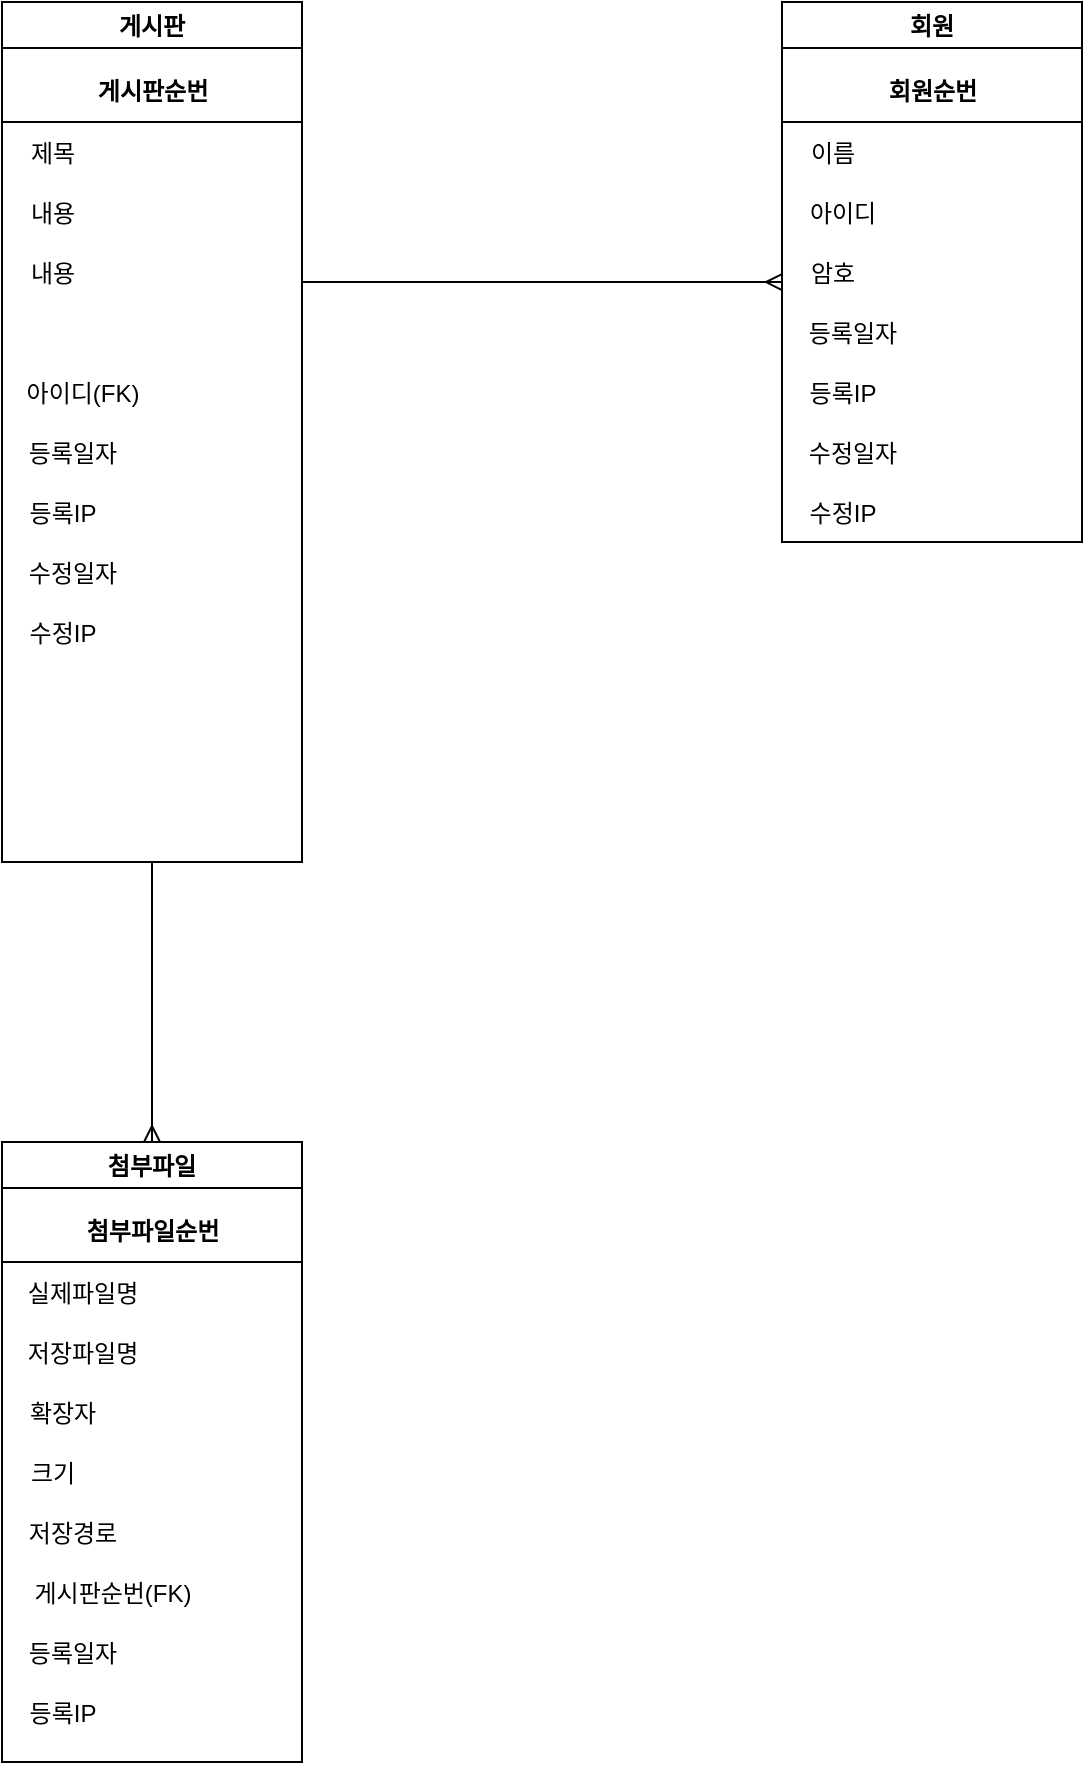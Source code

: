<mxfile version="20.3.1" type="github">
  <diagram id="C5RBs43oDa-KdzZeNtuy" name="Page-1">
    <mxGraphModel dx="1422" dy="705" grid="1" gridSize="10" guides="1" tooltips="1" connect="1" arrows="1" fold="1" page="1" pageScale="1" pageWidth="1654" pageHeight="2336" math="0" shadow="0">
      <root>
        <mxCell id="WIyWlLk6GJQsqaUBKTNV-0" />
        <mxCell id="WIyWlLk6GJQsqaUBKTNV-1" parent="WIyWlLk6GJQsqaUBKTNV-0" />
        <mxCell id="K3Dla8INAYF5YnP_Z5dk-39" value="회원" style="swimlane;startSize=23;" vertex="1" parent="WIyWlLk6GJQsqaUBKTNV-1">
          <mxGeometry x="840" y="110" width="150" height="270" as="geometry" />
        </mxCell>
        <mxCell id="K3Dla8INAYF5YnP_Z5dk-40" value="&lt;b&gt;회원순번&lt;/b&gt;" style="text;html=1;align=center;verticalAlign=middle;resizable=0;points=[];autosize=1;strokeColor=none;fillColor=none;strokeWidth=4;" vertex="1" parent="K3Dla8INAYF5YnP_Z5dk-39">
          <mxGeometry x="40" y="30" width="70" height="30" as="geometry" />
        </mxCell>
        <mxCell id="K3Dla8INAYF5YnP_Z5dk-41" value="" style="endArrow=none;html=1;rounded=0;" edge="1" parent="K3Dla8INAYF5YnP_Z5dk-39">
          <mxGeometry width="50" height="50" relative="1" as="geometry">
            <mxPoint y="60" as="sourcePoint" />
            <mxPoint x="150" y="60" as="targetPoint" />
          </mxGeometry>
        </mxCell>
        <mxCell id="K3Dla8INAYF5YnP_Z5dk-45" value="&lt;font style=&quot;font-size: 12px;&quot;&gt;이름&lt;/font&gt;" style="text;html=1;align=center;verticalAlign=middle;resizable=0;points=[];autosize=1;strokeColor=none;fillColor=none;fontSize=17;" vertex="1" parent="K3Dla8INAYF5YnP_Z5dk-39">
          <mxGeometry y="60" width="50" height="30" as="geometry" />
        </mxCell>
        <mxCell id="K3Dla8INAYF5YnP_Z5dk-46" value="&lt;font style=&quot;font-size: 12px;&quot;&gt;아이디&lt;/font&gt;" style="text;html=1;align=center;verticalAlign=middle;resizable=0;points=[];autosize=1;strokeColor=none;fillColor=none;fontSize=17;" vertex="1" parent="K3Dla8INAYF5YnP_Z5dk-39">
          <mxGeometry y="90" width="60" height="30" as="geometry" />
        </mxCell>
        <mxCell id="K3Dla8INAYF5YnP_Z5dk-47" value="&lt;font style=&quot;font-size: 12px;&quot;&gt;암호&lt;/font&gt;" style="text;html=1;align=center;verticalAlign=middle;resizable=0;points=[];autosize=1;strokeColor=none;fillColor=none;fontSize=17;" vertex="1" parent="K3Dla8INAYF5YnP_Z5dk-39">
          <mxGeometry y="120" width="50" height="30" as="geometry" />
        </mxCell>
        <mxCell id="K3Dla8INAYF5YnP_Z5dk-48" value="&lt;font style=&quot;font-size: 12px;&quot;&gt;등록일자&lt;/font&gt;" style="text;html=1;align=center;verticalAlign=middle;resizable=0;points=[];autosize=1;strokeColor=none;fillColor=none;fontSize=17;" vertex="1" parent="K3Dla8INAYF5YnP_Z5dk-39">
          <mxGeometry y="150" width="70" height="30" as="geometry" />
        </mxCell>
        <mxCell id="K3Dla8INAYF5YnP_Z5dk-49" value="&lt;font style=&quot;font-size: 12px;&quot;&gt;등록IP&lt;/font&gt;" style="text;html=1;align=center;verticalAlign=middle;resizable=0;points=[];autosize=1;strokeColor=none;fillColor=none;fontSize=17;" vertex="1" parent="K3Dla8INAYF5YnP_Z5dk-39">
          <mxGeometry y="180" width="60" height="30" as="geometry" />
        </mxCell>
        <mxCell id="K3Dla8INAYF5YnP_Z5dk-50" value="&lt;font style=&quot;font-size: 12px;&quot;&gt;수정일자&lt;/font&gt;" style="text;html=1;align=center;verticalAlign=middle;resizable=0;points=[];autosize=1;strokeColor=none;fillColor=none;fontSize=17;" vertex="1" parent="K3Dla8INAYF5YnP_Z5dk-39">
          <mxGeometry y="210" width="70" height="30" as="geometry" />
        </mxCell>
        <mxCell id="K3Dla8INAYF5YnP_Z5dk-51" value="&lt;font style=&quot;font-size: 12px;&quot;&gt;수정IP&lt;/font&gt;" style="text;html=1;align=center;verticalAlign=middle;resizable=0;points=[];autosize=1;strokeColor=none;fillColor=none;fontSize=17;" vertex="1" parent="K3Dla8INAYF5YnP_Z5dk-39">
          <mxGeometry y="240" width="60" height="30" as="geometry" />
        </mxCell>
        <mxCell id="K3Dla8INAYF5YnP_Z5dk-52" value="게시판" style="swimlane;startSize=23;" vertex="1" parent="WIyWlLk6GJQsqaUBKTNV-1">
          <mxGeometry x="450" y="110" width="150" height="430" as="geometry" />
        </mxCell>
        <mxCell id="K3Dla8INAYF5YnP_Z5dk-53" value="&lt;b&gt;게시판순번&lt;/b&gt;" style="text;html=1;align=center;verticalAlign=middle;resizable=0;points=[];autosize=1;strokeColor=none;fillColor=none;strokeWidth=4;" vertex="1" parent="K3Dla8INAYF5YnP_Z5dk-52">
          <mxGeometry x="35" y="30" width="80" height="30" as="geometry" />
        </mxCell>
        <mxCell id="K3Dla8INAYF5YnP_Z5dk-54" value="" style="endArrow=none;html=1;rounded=0;" edge="1" parent="K3Dla8INAYF5YnP_Z5dk-52">
          <mxGeometry width="50" height="50" relative="1" as="geometry">
            <mxPoint y="60" as="sourcePoint" />
            <mxPoint x="150" y="60" as="targetPoint" />
          </mxGeometry>
        </mxCell>
        <mxCell id="K3Dla8INAYF5YnP_Z5dk-56" value="&lt;font style=&quot;font-size: 12px;&quot;&gt;아이디(FK)&lt;/font&gt;" style="text;html=1;align=center;verticalAlign=middle;resizable=0;points=[];autosize=1;strokeColor=none;fillColor=none;fontSize=17;" vertex="1" parent="K3Dla8INAYF5YnP_Z5dk-52">
          <mxGeometry y="180" width="80" height="30" as="geometry" />
        </mxCell>
        <mxCell id="K3Dla8INAYF5YnP_Z5dk-58" value="&lt;font style=&quot;font-size: 12px;&quot;&gt;등록일자&lt;/font&gt;" style="text;html=1;align=center;verticalAlign=middle;resizable=0;points=[];autosize=1;strokeColor=none;fillColor=none;fontSize=17;" vertex="1" parent="K3Dla8INAYF5YnP_Z5dk-52">
          <mxGeometry y="210" width="70" height="30" as="geometry" />
        </mxCell>
        <mxCell id="K3Dla8INAYF5YnP_Z5dk-59" value="&lt;font style=&quot;font-size: 12px;&quot;&gt;등록IP&lt;/font&gt;" style="text;html=1;align=center;verticalAlign=middle;resizable=0;points=[];autosize=1;strokeColor=none;fillColor=none;fontSize=17;" vertex="1" parent="K3Dla8INAYF5YnP_Z5dk-52">
          <mxGeometry y="240" width="60" height="30" as="geometry" />
        </mxCell>
        <mxCell id="K3Dla8INAYF5YnP_Z5dk-60" value="&lt;font style=&quot;font-size: 12px;&quot;&gt;수정일자&lt;/font&gt;" style="text;html=1;align=center;verticalAlign=middle;resizable=0;points=[];autosize=1;strokeColor=none;fillColor=none;fontSize=17;" vertex="1" parent="K3Dla8INAYF5YnP_Z5dk-52">
          <mxGeometry y="270" width="70" height="30" as="geometry" />
        </mxCell>
        <mxCell id="K3Dla8INAYF5YnP_Z5dk-61" value="&lt;font style=&quot;font-size: 12px;&quot;&gt;수정IP&lt;/font&gt;" style="text;html=1;align=center;verticalAlign=middle;resizable=0;points=[];autosize=1;strokeColor=none;fillColor=none;fontSize=17;" vertex="1" parent="K3Dla8INAYF5YnP_Z5dk-52">
          <mxGeometry y="300" width="60" height="30" as="geometry" />
        </mxCell>
        <mxCell id="K3Dla8INAYF5YnP_Z5dk-70" value="&lt;span style=&quot;font-size: 12px;&quot;&gt;제목&lt;/span&gt;" style="text;html=1;align=center;verticalAlign=middle;resizable=0;points=[];autosize=1;strokeColor=none;fillColor=none;fontSize=17;" vertex="1" parent="K3Dla8INAYF5YnP_Z5dk-52">
          <mxGeometry y="60" width="50" height="30" as="geometry" />
        </mxCell>
        <mxCell id="K3Dla8INAYF5YnP_Z5dk-71" value="&lt;span style=&quot;font-size: 12px;&quot;&gt;내용&lt;/span&gt;" style="text;html=1;align=center;verticalAlign=middle;resizable=0;points=[];autosize=1;strokeColor=none;fillColor=none;fontSize=17;" vertex="1" parent="K3Dla8INAYF5YnP_Z5dk-52">
          <mxGeometry y="90" width="50" height="30" as="geometry" />
        </mxCell>
        <mxCell id="K3Dla8INAYF5YnP_Z5dk-72" value="&lt;span style=&quot;font-size: 12px;&quot;&gt;내용&lt;/span&gt;" style="text;html=1;align=center;verticalAlign=middle;resizable=0;points=[];autosize=1;strokeColor=none;fillColor=none;fontSize=17;" vertex="1" parent="K3Dla8INAYF5YnP_Z5dk-52">
          <mxGeometry y="120" width="50" height="30" as="geometry" />
        </mxCell>
        <mxCell id="K3Dla8INAYF5YnP_Z5dk-69" value="" style="edgeStyle=entityRelationEdgeStyle;fontSize=12;html=1;endArrow=ERmany;rounded=0;entryX=0;entryY=0.667;entryDx=0;entryDy=0;entryPerimeter=0;" edge="1" parent="WIyWlLk6GJQsqaUBKTNV-1" target="K3Dla8INAYF5YnP_Z5dk-47">
          <mxGeometry width="100" height="100" relative="1" as="geometry">
            <mxPoint x="600" y="250" as="sourcePoint" />
            <mxPoint x="770" y="250" as="targetPoint" />
          </mxGeometry>
        </mxCell>
        <mxCell id="K3Dla8INAYF5YnP_Z5dk-73" value="첨부파일" style="swimlane;startSize=23;" vertex="1" parent="WIyWlLk6GJQsqaUBKTNV-1">
          <mxGeometry x="450" y="680" width="150" height="310" as="geometry" />
        </mxCell>
        <mxCell id="K3Dla8INAYF5YnP_Z5dk-74" value="&lt;b&gt;첨부파일순번&lt;/b&gt;" style="text;html=1;align=center;verticalAlign=middle;resizable=0;points=[];autosize=1;strokeColor=none;fillColor=none;strokeWidth=4;" vertex="1" parent="K3Dla8INAYF5YnP_Z5dk-73">
          <mxGeometry x="25" y="30" width="100" height="30" as="geometry" />
        </mxCell>
        <mxCell id="K3Dla8INAYF5YnP_Z5dk-75" value="" style="endArrow=none;html=1;rounded=0;" edge="1" parent="K3Dla8INAYF5YnP_Z5dk-73">
          <mxGeometry width="50" height="50" relative="1" as="geometry">
            <mxPoint y="60" as="sourcePoint" />
            <mxPoint x="150" y="60" as="targetPoint" />
          </mxGeometry>
        </mxCell>
        <mxCell id="K3Dla8INAYF5YnP_Z5dk-76" value="&lt;font style=&quot;font-size: 12px;&quot;&gt;실제파일명&lt;/font&gt;" style="text;html=1;align=center;verticalAlign=middle;resizable=0;points=[];autosize=1;strokeColor=none;fillColor=none;fontSize=17;" vertex="1" parent="K3Dla8INAYF5YnP_Z5dk-73">
          <mxGeometry y="60" width="80" height="30" as="geometry" />
        </mxCell>
        <mxCell id="K3Dla8INAYF5YnP_Z5dk-77" value="&lt;font style=&quot;font-size: 12px;&quot;&gt;저장파일명&lt;/font&gt;" style="text;html=1;align=center;verticalAlign=middle;resizable=0;points=[];autosize=1;strokeColor=none;fillColor=none;fontSize=17;" vertex="1" parent="K3Dla8INAYF5YnP_Z5dk-73">
          <mxGeometry y="90" width="80" height="30" as="geometry" />
        </mxCell>
        <mxCell id="K3Dla8INAYF5YnP_Z5dk-78" value="&lt;font style=&quot;font-size: 12px;&quot;&gt;확장자&lt;/font&gt;" style="text;html=1;align=center;verticalAlign=middle;resizable=0;points=[];autosize=1;strokeColor=none;fillColor=none;fontSize=17;" vertex="1" parent="K3Dla8INAYF5YnP_Z5dk-73">
          <mxGeometry y="120" width="60" height="30" as="geometry" />
        </mxCell>
        <mxCell id="K3Dla8INAYF5YnP_Z5dk-79" value="&lt;font style=&quot;font-size: 12px;&quot;&gt;등록일자&lt;/font&gt;" style="text;html=1;align=center;verticalAlign=middle;resizable=0;points=[];autosize=1;strokeColor=none;fillColor=none;fontSize=17;" vertex="1" parent="K3Dla8INAYF5YnP_Z5dk-73">
          <mxGeometry y="240" width="70" height="30" as="geometry" />
        </mxCell>
        <mxCell id="K3Dla8INAYF5YnP_Z5dk-80" value="&lt;font style=&quot;font-size: 12px;&quot;&gt;등록IP&lt;/font&gt;" style="text;html=1;align=center;verticalAlign=middle;resizable=0;points=[];autosize=1;strokeColor=none;fillColor=none;fontSize=17;" vertex="1" parent="K3Dla8INAYF5YnP_Z5dk-73">
          <mxGeometry y="270" width="60" height="30" as="geometry" />
        </mxCell>
        <mxCell id="K3Dla8INAYF5YnP_Z5dk-83" value="&lt;span style=&quot;font-size: 12px;&quot;&gt;크기&lt;/span&gt;" style="text;html=1;align=center;verticalAlign=middle;resizable=0;points=[];autosize=1;strokeColor=none;fillColor=none;fontSize=17;" vertex="1" parent="K3Dla8INAYF5YnP_Z5dk-73">
          <mxGeometry y="150" width="50" height="30" as="geometry" />
        </mxCell>
        <mxCell id="K3Dla8INAYF5YnP_Z5dk-84" value="&lt;font style=&quot;font-size: 12px;&quot;&gt;저장경로&lt;/font&gt;" style="text;html=1;align=center;verticalAlign=middle;resizable=0;points=[];autosize=1;strokeColor=none;fillColor=none;fontSize=17;" vertex="1" parent="K3Dla8INAYF5YnP_Z5dk-73">
          <mxGeometry y="180" width="70" height="30" as="geometry" />
        </mxCell>
        <mxCell id="K3Dla8INAYF5YnP_Z5dk-85" value="&lt;span style=&quot;font-size: 12px;&quot;&gt;게시판순번(FK)&lt;/span&gt;" style="text;html=1;align=center;verticalAlign=middle;resizable=0;points=[];autosize=1;strokeColor=none;fillColor=none;fontSize=17;" vertex="1" parent="K3Dla8INAYF5YnP_Z5dk-73">
          <mxGeometry y="210" width="110" height="30" as="geometry" />
        </mxCell>
        <mxCell id="K3Dla8INAYF5YnP_Z5dk-100" value="" style="fontSize=12;html=1;endArrow=ERmany;rounded=0;verticalAlign=middle;exitX=0.5;exitY=1;exitDx=0;exitDy=0;" edge="1" parent="WIyWlLk6GJQsqaUBKTNV-1" source="K3Dla8INAYF5YnP_Z5dk-52">
          <mxGeometry width="100" height="100" relative="1" as="geometry">
            <mxPoint x="510" y="730" as="sourcePoint" />
            <mxPoint x="525" y="680" as="targetPoint" />
          </mxGeometry>
        </mxCell>
      </root>
    </mxGraphModel>
  </diagram>
</mxfile>
